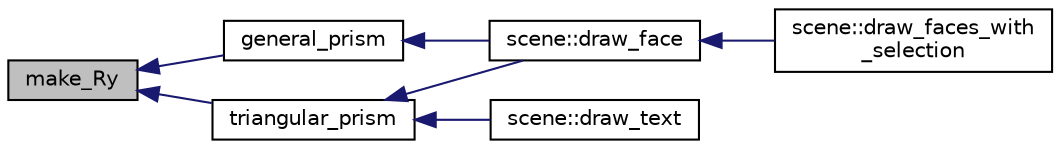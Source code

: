 digraph "make_Ry"
{
  edge [fontname="Helvetica",fontsize="10",labelfontname="Helvetica",labelfontsize="10"];
  node [fontname="Helvetica",fontsize="10",shape=record];
  rankdir="LR";
  Node133 [label="make_Ry",height=0.2,width=0.4,color="black", fillcolor="grey75", style="filled", fontcolor="black"];
  Node133 -> Node134 [dir="back",color="midnightblue",fontsize="10",style="solid",fontname="Helvetica"];
  Node134 [label="triangular_prism",height=0.2,width=0.4,color="black", fillcolor="white", style="filled",URL="$d0/d22/numerics_8_c.html#a09c00ded4c934ce35a1686ab4e95d2e6"];
  Node134 -> Node135 [dir="back",color="midnightblue",fontsize="10",style="solid",fontname="Helvetica"];
  Node135 [label="scene::draw_face",height=0.2,width=0.4,color="black", fillcolor="white", style="filled",URL="$df/db1/classscene.html#a9eda6a9de48435c9f5d574b31108394b"];
  Node135 -> Node136 [dir="back",color="midnightblue",fontsize="10",style="solid",fontname="Helvetica"];
  Node136 [label="scene::draw_faces_with\l_selection",height=0.2,width=0.4,color="black", fillcolor="white", style="filled",URL="$df/db1/classscene.html#a8e6c75f38d638049667fadaa7b1ccae5"];
  Node134 -> Node137 [dir="back",color="midnightblue",fontsize="10",style="solid",fontname="Helvetica"];
  Node137 [label="scene::draw_text",height=0.2,width=0.4,color="black", fillcolor="white", style="filled",URL="$df/db1/classscene.html#a293886f37e26c99e4f30c81ff051c9f1"];
  Node133 -> Node138 [dir="back",color="midnightblue",fontsize="10",style="solid",fontname="Helvetica"];
  Node138 [label="general_prism",height=0.2,width=0.4,color="black", fillcolor="white", style="filled",URL="$d0/d22/numerics_8_c.html#aed48f71e62e98267cb44d96a2f5786c9"];
  Node138 -> Node135 [dir="back",color="midnightblue",fontsize="10",style="solid",fontname="Helvetica"];
}
